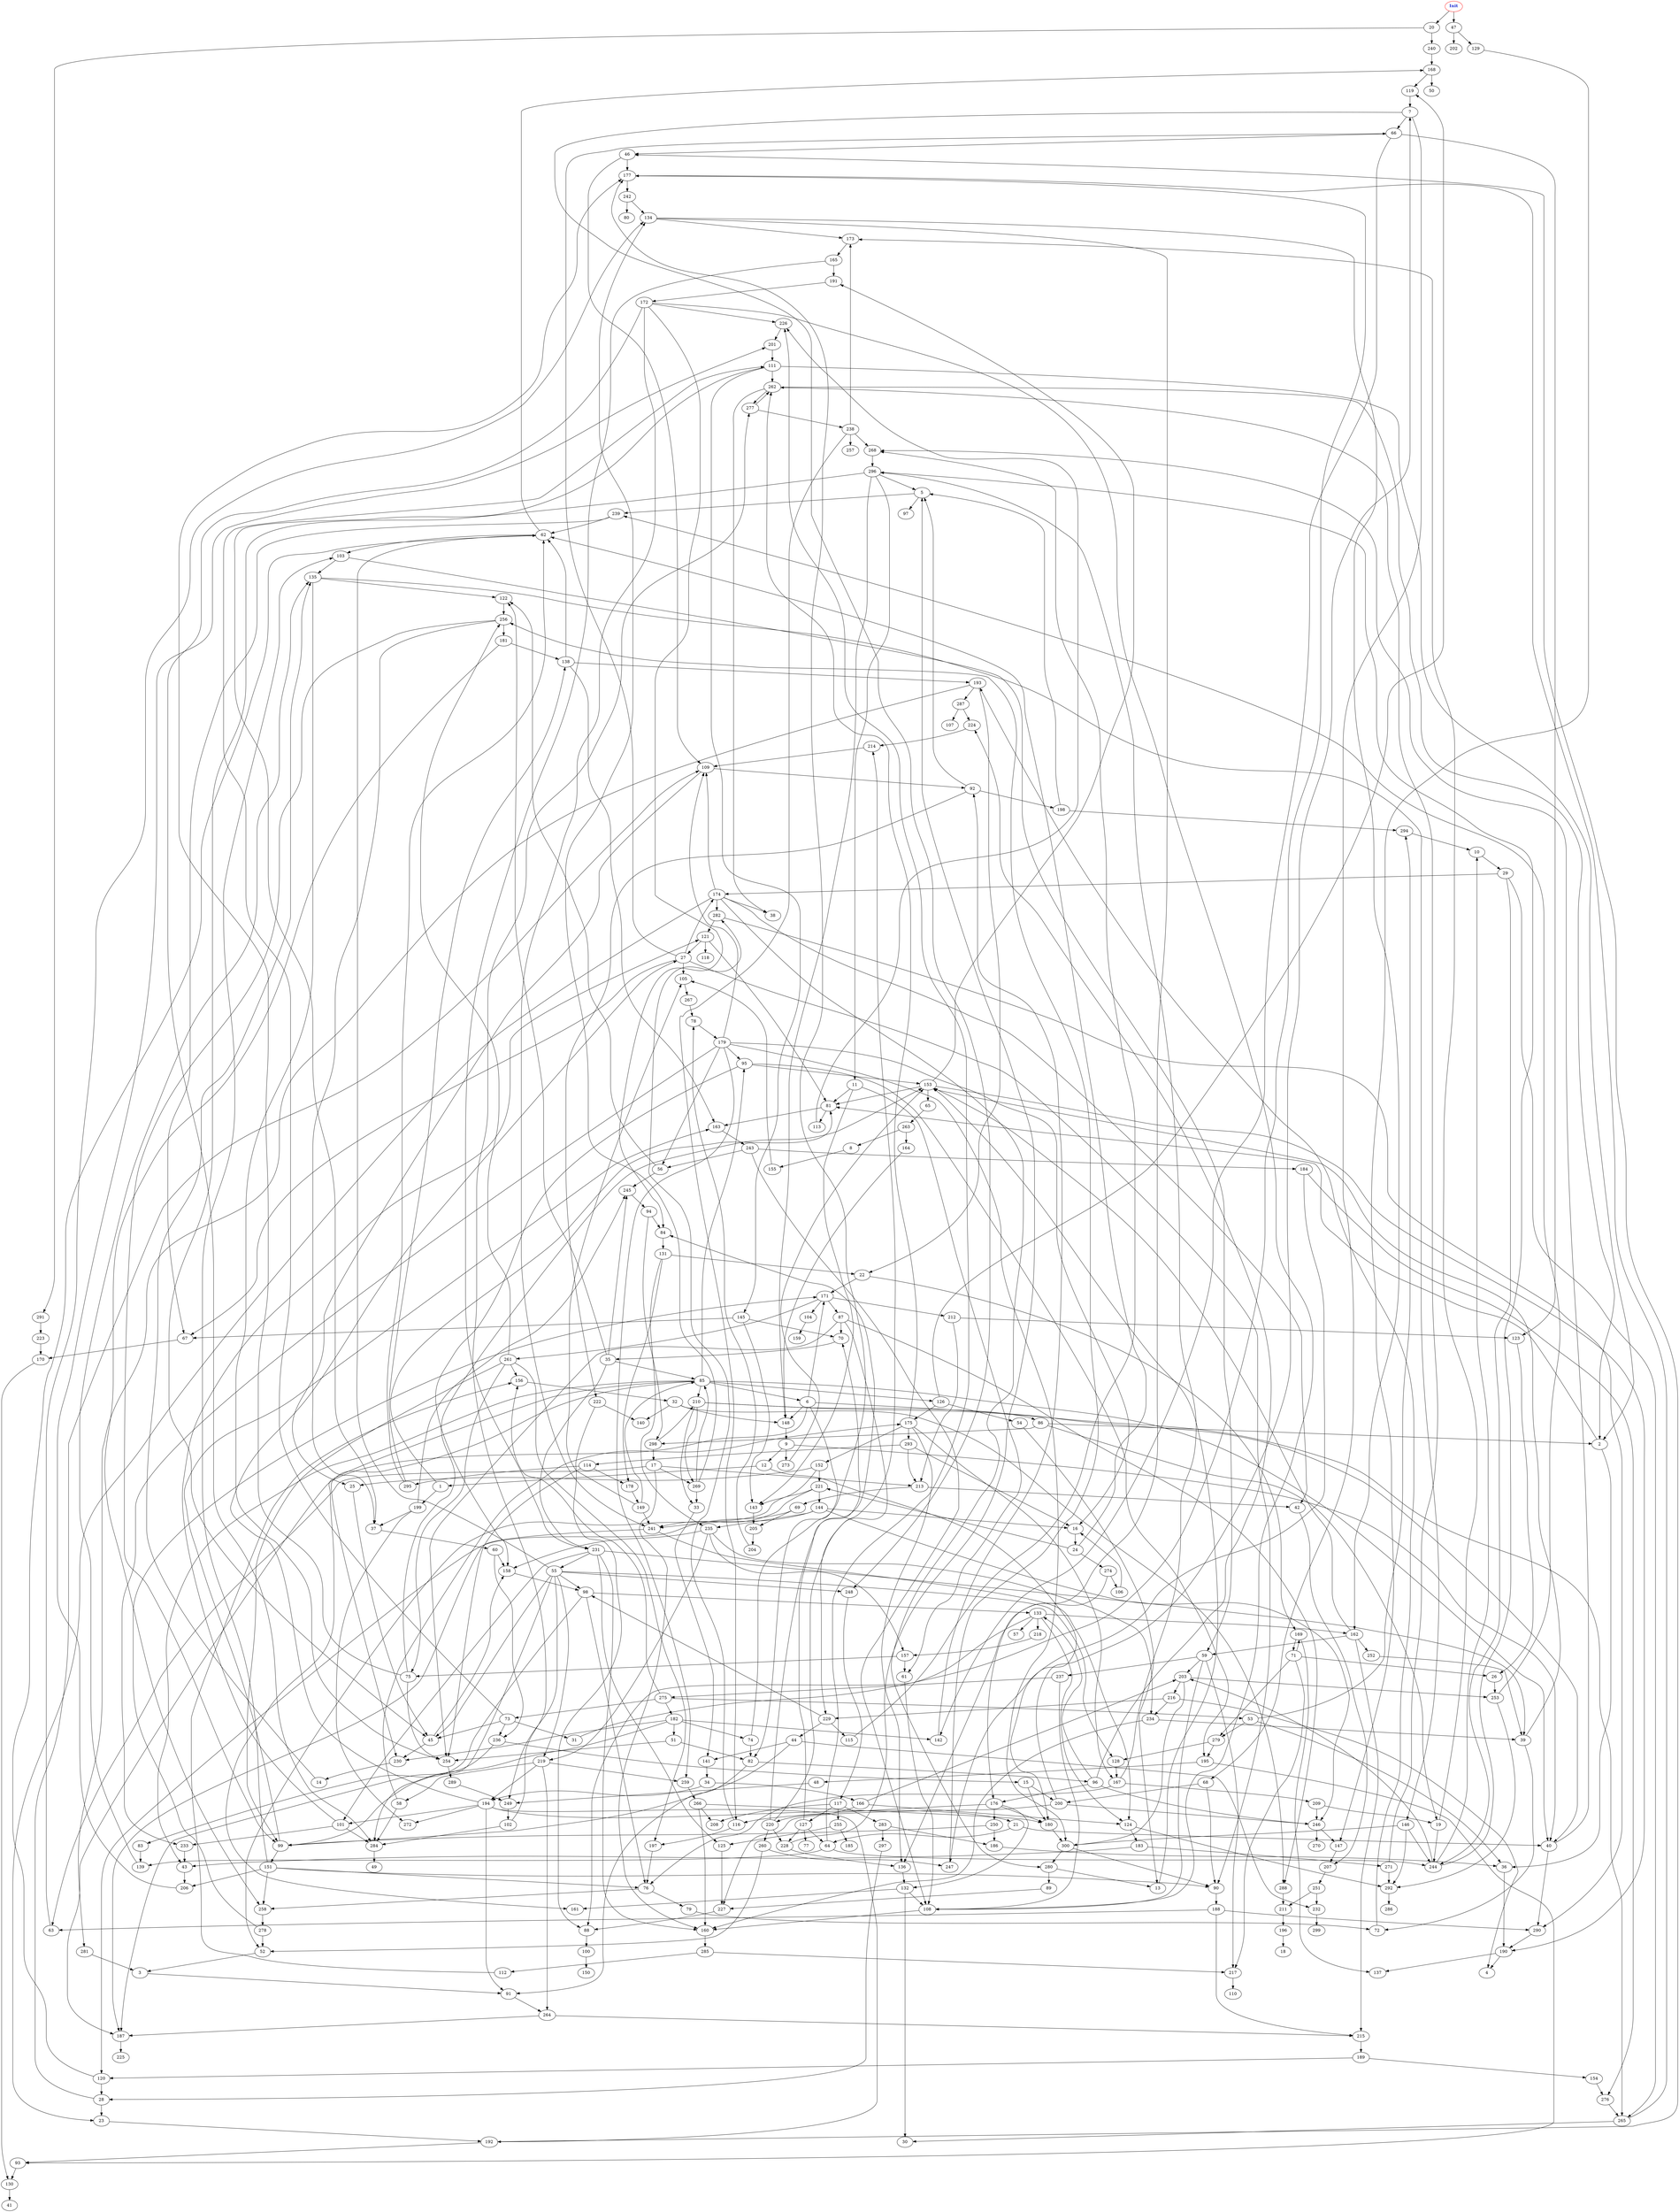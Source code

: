 digraph "Net Graph with 301 nodes" {
edge ["class"="link-class"]
"0" ["color"="red","label"=<<b>Init</b>>,"fontcolor"="#1020d0"]
"69" -> "120" ["weight"="5.0"]
"69" -> "205" ["weight"="6.0"]
"120" -> "28" ["weight"="7.0"]
"120" -> "62" ["weight"="4.0"]
"205" -> "204" ["weight"="1.0"]
"138" -> "163" ["weight"="1.0"]
"138" -> "193" ["weight"="1.0"]
"138" -> "62" ["weight"="7.0"]
"163" -> "243" ["weight"="1.0"]
"193" -> "287" ["weight"="1.0"]
"193" -> "281" ["weight"="7.0"]
"193" -> "22" ["weight"="9.0"]
"62" -> "103" ["weight"="9.0"]
"62" -> "168" ["weight"="1.0"]
"103" -> "135" ["weight"="7.0"]
"103" -> "59" ["weight"="8.0"]
"168" -> "50" ["weight"="3.0"]
"168" -> "119" ["weight"="1.0"]
"101" -> "233" ["weight"="1.0"]
"101" -> "121" ["weight"="1.0"]
"101" -> "284" ["weight"="7.0"]
"233" -> "43" ["weight"="9.0"]
"121" -> "27" ["weight"="1.0"]
"121" -> "81" ["weight"="3.0"]
"121" -> "118" ["weight"="7.0"]
"284" -> "49" ["weight"="8.0"]
"249" -> "102" ["weight"="6.0"]
"102" -> "277" ["weight"="8.0"]
"102" -> "284" ["weight"="4.0"]
"277" -> "262" ["weight"="1.0"]
"277" -> "238" ["weight"="7.0"]
"234" -> "160" ["weight"="9.0"]
"234" -> "39" ["weight"="5.0"]
"160" -> "285" ["weight"="1.0"]
"285" -> "217" ["weight"="2.0"]
"285" -> "112" ["weight"="2.0"]
"39" -> "153" ["weight"="5.0"]
"39" -> "72" ["weight"="1.0"]
"153" -> "191" ["weight"="1.0"]
"153" -> "190" ["weight"="2.0"]
"153" -> "81" ["weight"="6.0"]
"153" -> "65" ["weight"="7.0"]
"72" -> "193" ["weight"="1.0"]
"0" -> "20" ["weight"="2.0"]
"0" -> "47" ["weight"="9.0"]
"20" -> "291" ["weight"="1.0"]
"20" -> "240" ["weight"="2.0"]
"47" -> "202" ["weight"="1.0"]
"47" -> "129" ["weight"="2.0"]
"88" -> "100" ["weight"="4.0"]
"100" -> "150" ["weight"="3.0"]
"170" -> "130" ["weight"="6.0"]
"130" -> "41" ["weight"="1.0"]
"115" -> "268" ["weight"="7.0"]
"268" -> "296" ["weight"="7.0"]
"5" -> "239" ["weight"="5.0"]
"5" -> "97" ["weight"="3.0"]
"239" -> "67" ["weight"="1.0"]
"239" -> "62" ["weight"="8.0"]
"269" -> "85" ["weight"="5.0"]
"269" -> "134" ["weight"="9.0"]
"269" -> "33" ["weight"="8.0"]
"85" -> "210" ["weight"="3.0"]
"85" -> "6" ["weight"="8.0"]
"85" -> "40" ["weight"="9.0"]
"85" -> "95" ["weight"="8.0"]
"85" -> "161" ["weight"="1.0"]
"85" -> "230" ["weight"="1.0"]
"85" -> "43" ["weight"="4.0"]
"85" -> "126" ["weight"="7.0"]
"210" -> "86" ["weight"="8.0"]
"210" -> "269" ["weight"="2.0"]
"210" -> "265" ["weight"="9.0"]
"210" -> "33" ["weight"="2.0"]
"6" -> "148" ["weight"="1.0"]
"6" -> "187" ["weight"="1.0"]
"6" -> "40" ["weight"="5.0"]
"6" -> "82" ["weight"="1.0"]
"6" -> "171" ["weight"="6.0"]
"148" -> "9" ["weight"="1.0"]
"187" -> "225" ["weight"="6.0"]
"40" -> "268" ["weight"="1.0"]
"40" -> "290" ["weight"="2.0"]
"82" -> "91" ["weight"="5.0"]
"82" -> "96" ["weight"="1.0"]
"171" -> "212" ["weight"="9.0"]
"171" -> "261" ["weight"="3.0"]
"171" -> "87" ["weight"="5.0"]
"171" -> "104" ["weight"="5.0"]
"290" -> "190" ["weight"="1.0"]
"95" -> "153" ["weight"="2.0"]
"95" -> "195" ["weight"="6.0"]
"95" -> "158" ["weight"="7.0"]
"230" -> "14" ["weight"="9.0"]
"43" -> "206" ["weight"="8.0"]
"206" -> "201" ["weight"="6.0"]
"126" -> "54" ["weight"="9.0"]
"126" -> "119" ["weight"="9.0"]
"126" -> "175" ["weight"="8.0"]
"134" -> "173" ["weight"="1.0"]
"134" -> "176" ["weight"="9.0"]
"134" -> "162" ["weight"="5.0"]
"173" -> "165" ["weight"="3.0"]
"176" -> "180" ["weight"="4.0"]
"176" -> "132" ["weight"="6.0"]
"176" -> "250" ["weight"="5.0"]
"176" -> "116" ["weight"="1.0"]
"162" -> "215" ["weight"="8.0"]
"162" -> "153" ["weight"="9.0"]
"162" -> "59" ["weight"="2.0"]
"162" -> "252" ["weight"="6.0"]
"33" -> "141" ["weight"="4.0"]
"141" -> "34" ["weight"="1.0"]
"217" -> "110" ["weight"="6.0"]
"276" -> "265" ["weight"="5.0"]
"265" -> "30" ["weight"="3.0"]
"265" -> "177" ["weight"="1.0"]
"177" -> "242" ["weight"="9.0"]
"242" -> "80" ["weight"="9.0"]
"242" -> "134" ["weight"="9.0"]
"28" -> "109" ["weight"="5.0"]
"28" -> "23" ["weight"="6.0"]
"109" -> "92" ["weight"="4.0"]
"109" -> "25" ["weight"="1.0"]
"23" -> "192" ["weight"="5.0"]
"192" -> "46" ["weight"="2.0"]
"192" -> "93" ["weight"="1.0"]
"247" -> "256" ["weight"="9.0"]
"256" -> "181" ["weight"="2.0"]
"256" -> "99" ["weight"="3.0"]
"256" -> "37" ["weight"="3.0"]
"10" -> "29" ["weight"="8.0"]
"29" -> "265" ["weight"="8.0"]
"29" -> "174" ["weight"="1.0"]
"29" -> "244" ["weight"="3.0"]
"56" -> "122" ["weight"="9.0"]
"56" -> "245" ["weight"="6.0"]
"122" -> "256" ["weight"="8.0"]
"245" -> "94" ["weight"="1.0"]
"142" -> "92" ["weight"="4.0"]
"92" -> "198" ["weight"="8.0"]
"92" -> "222" ["weight"="2.0"]
"92" -> "5" ["weight"="3.0"]
"198" -> "294" ["weight"="1.0"]
"198" -> "5" ["weight"="4.0"]
"222" -> "140" ["weight"="6.0"]
"222" -> "88" ["weight"="2.0"]
"191" -> "172" ["weight"="1.0"]
"190" -> "137" ["weight"="4.0"]
"190" -> "4" ["weight"="1.0"]
"81" -> "163" ["weight"="1.0"]
"81" -> "113" ["weight"="2.0"]
"113" -> "226" ["weight"="7.0"]
"65" -> "263" ["weight"="5.0"]
"263" -> "164" ["weight"="7.0"]
"263" -> "8" ["weight"="8.0"]
"174" -> "282" ["weight"="6.0"]
"174" -> "109" ["weight"="1.0"]
"174" -> "280" ["weight"="9.0"]
"174" -> "42" ["weight"="4.0"]
"174" -> "38" ["weight"="1.0"]
"174" -> "23" ["weight"="1.0"]
"282" -> "121" ["weight"="6.0"]
"282" -> "290" ["weight"="9.0"]
"25" -> "45" ["weight"="4.0"]
"45" -> "158" ["weight"="8.0"]
"45" -> "230" ["weight"="5.0"]
"280" -> "13" ["weight"="6.0"]
"280" -> "89" ["weight"="2.0"]
"42" -> "207" ["weight"="1.0"]
"207" -> "251" ["weight"="8.0"]
"24" -> "274" ["weight"="9.0"]
"24" -> "221" ["weight"="7.0"]
"24" -> "62" ["weight"="1.0"]
"274" -> "136" ["weight"="2.0"]
"274" -> "106" ["weight"="4.0"]
"221" -> "144" ["weight"="2.0"]
"221" -> "52" ["weight"="5.0"]
"221" -> "241" ["weight"="9.0"]
"288" -> "211" ["weight"="4.0"]
"211" -> "196" ["weight"="1.0"]
"196" -> "18" ["weight"="1.0"]
"37" -> "60" ["weight"="6.0"]
"60" -> "236" ["weight"="6.0"]
"60" -> "158" ["weight"="9.0"]
"52" -> "3" ["weight"="2.0"]
"3" -> "91" ["weight"="1.0"]
"91" -> "264" ["weight"="1.0"]
"14" -> "135" ["weight"="3.0"]
"135" -> "254" ["weight"="9.0"]
"135" -> "146" ["weight"="4.0"]
"135" -> "122" ["weight"="4.0"]
"184" -> "276" ["weight"="1.0"]
"184" -> "247" ["weight"="2.0"]
"125" -> "227" ["weight"="1.0"]
"227" -> "88" ["weight"="9.0"]
"157" -> "75" ["weight"="8.0"]
"157" -> "61" ["weight"="1.0"]
"75" -> "153" ["weight"="8.0"]
"75" -> "254" ["weight"="4.0"]
"75" -> "177" ["weight"="1.0"]
"254" -> "289" ["weight"="9.0"]
"61" -> "108" ["weight"="3.0"]
"108" -> "160" ["weight"="4.0"]
"189" -> "120" ["weight"="1.0"]
"189" -> "154" ["weight"="4.0"]
"154" -> "276" ["weight"="5.0"]
"291" -> "223" ["weight"="2.0"]
"240" -> "168" ["weight"="9.0"]
"46" -> "109" ["weight"="4.0"]
"46" -> "177" ["weight"="2.0"]
"93" -> "130" ["weight"="6.0"]
"152" -> "221" ["weight"="6.0"]
"152" -> "143" ["weight"="3.0"]
"152" -> "25" ["weight"="9.0"]
"143" -> "205" ["weight"="8.0"]
"228" -> "136" ["weight"="7.0"]
"228" -> "5" ["weight"="7.0"]
"136" -> "132" ["weight"="9.0"]
"132" -> "108" ["weight"="3.0"]
"132" -> "161" ["weight"="2.0"]
"132" -> "30" ["weight"="4.0"]
"289" -> "249" ["weight"="1.0"]
"78" -> "179" ["weight"="1.0"]
"179" -> "56" ["weight"="3.0"]
"179" -> "233" ["weight"="7.0"]
"179" -> "259" ["weight"="5.0"]
"179" -> "109" ["weight"="1.0"]
"179" -> "16" ["weight"="7.0"]
"179" -> "300" ["weight"="5.0"]
"179" -> "95" ["weight"="1.0"]
"261" -> "99" ["weight"="7.0"]
"261" -> "256" ["weight"="1.0"]
"261" -> "156" ["weight"="1.0"]
"261" -> "75" ["weight"="8.0"]
"261" -> "197" ["weight"="4.0"]
"99" -> "163" ["weight"="8.0"]
"99" -> "151" ["weight"="5.0"]
"151" -> "76" ["weight"="1.0"]
"151" -> "103" ["weight"="1.0"]
"151" -> "206" ["weight"="7.0"]
"151" -> "90" ["weight"="4.0"]
"151" -> "258" ["weight"="3.0"]
"181" -> "258" ["weight"="5.0"]
"181" -> "138" ["weight"="6.0"]
"258" -> "278" ["weight"="6.0"]
"156" -> "32" ["weight"="9.0"]
"32" -> "140" ["weight"="8.0"]
"32" -> "148" ["weight"="8.0"]
"32" -> "288" ["weight"="1.0"]
"197" -> "76" ["weight"="3.0"]
"76" -> "79" ["weight"="1.0"]
"76" -> "258" ["weight"="3.0"]
"79" -> "72" ["weight"="5.0"]
"244" -> "296" ["weight"="1.0"]
"244" -> "203" ["weight"="5.0"]
"244" -> "10" ["weight"="9.0"]
"216" -> "229" ["weight"="2.0"]
"216" -> "234" ["weight"="3.0"]
"216" -> "4" ["weight"="3.0"]
"229" -> "98" ["weight"="9.0"]
"229" -> "44" ["weight"="3.0"]
"229" -> "115" ["weight"="5.0"]
"164" -> "148" ["weight"="6.0"]
"9" -> "12" ["weight"="2.0"]
"9" -> "40" ["weight"="8.0"]
"9" -> "273" ["weight"="8.0"]
"12" -> "180" ["weight"="4.0"]
"12" -> "1" ["weight"="2.0"]
"273" -> "153" ["weight"="7.0"]
"259" -> "266" ["weight"="7.0"]
"16" -> "24" ["weight"="1.0"]
"300" -> "280" ["weight"="1.0"]
"300" -> "90" ["weight"="1.0"]
"195" -> "93" ["weight"="1.0"]
"195" -> "48" ["weight"="6.0"]
"158" -> "98" ["weight"="1.0"]
"106" -> "16" ["weight"="7.0"]
"238" -> "173" ["weight"="9.0"]
"238" -> "257" ["weight"="3.0"]
"238" -> "268" ["weight"="9.0"]
"238" -> "116" ["weight"="9.0"]
"165" -> "191" ["weight"="4.0"]
"165" -> "231" ["weight"="2.0"]
"231" -> "101" ["weight"="2.0"]
"231" -> "55" ["weight"="1.0"]
"231" -> "39" ["weight"="8.0"]
"231" -> "125" ["weight"="9.0"]
"231" -> "160" ["weight"="7.0"]
"116" -> "197" ["weight"="3.0"]
"116" -> "282" ["weight"="2.0"]
"27" -> "66" ["weight"="9.0"]
"27" -> "174" ["weight"="9.0"]
"27" -> "67" ["weight"="2.0"]
"27" -> "90" ["weight"="9.0"]
"27" -> "105" ["weight"="7.0"]
"66" -> "46" ["weight"="3.0"]
"66" -> "142" ["weight"="4.0"]
"66" -> "123" ["weight"="9.0"]
"67" -> "170" ["weight"="6.0"]
"90" -> "188" ["weight"="4.0"]
"105" -> "267" ["weight"="4.0"]
"84" -> "131" ["weight"="7.0"]
"131" -> "22" ["weight"="8.0"]
"131" -> "178" ["weight"="3.0"]
"131" -> "235" ["weight"="1.0"]
"253" -> "239" ["weight"="2.0"]
"253" -> "292" ["weight"="3.0"]
"292" -> "286" ["weight"="3.0"]
"147" -> "207" ["weight"="7.0"]
"13" -> "153" ["weight"="8.0"]
"89" -> "227" ["weight"="1.0"]
"144" -> "246" ["weight"="6.0"]
"144" -> "16" ["weight"="5.0"]
"144" -> "241" ["weight"="1.0"]
"144" -> "235" ["weight"="8.0"]
"246" -> "147" ["weight"="9.0"]
"246" -> "270" ["weight"="5.0"]
"241" -> "187" ["weight"="1.0"]
"241" -> "124" ["weight"="6.0"]
"235" -> "157" ["weight"="1.0"]
"235" -> "219" ["weight"="1.0"]
"235" -> "158" ["weight"="1.0"]
"235" -> "234" ["weight"="1.0"]
"293" -> "16" ["weight"="5.0"]
"293" -> "114" ["weight"="4.0"]
"293" -> "213" ["weight"="4.0"]
"114" -> "254" ["weight"="2.0"]
"114" -> "295" ["weight"="8.0"]
"114" -> "178" ["weight"="6.0"]
"295" -> "62" ["weight"="5.0"]
"295" -> "138" ["weight"="1.0"]
"178" -> "149" ["weight"="9.0"]
"213" -> "69" ["weight"="8.0"]
"213" -> "42" ["weight"="2.0"]
"1" -> "199" ["weight"="7.0"]
"1" -> "81" ["weight"="5.0"]
"199" -> "37" ["weight"="1.0"]
"199" -> "272" ["weight"="9.0"]
"199" -> "245" ["weight"="8.0"]
"74" -> "177" ["weight"="4.0"]
"74" -> "82" ["weight"="1.0"]
"201" -> "111" ["weight"="8.0"]
"111" -> "37" ["weight"="4.0"]
"111" -> "145" ["weight"="5.0"]
"111" -> "2" ["weight"="8.0"]
"111" -> "262" ["weight"="7.0"]
"145" -> "67" ["weight"="8.0"]
"145" -> "70" ["weight"="5.0"]
"145" -> "143" ["weight"="1.0"]
"2" -> "36" ["weight"="3.0"]
"2" -> "81" ["weight"="9.0"]
"36" -> "190" ["weight"="4.0"]
"262" -> "277" ["weight"="1.0"]
"262" -> "2" ["weight"="6.0"]
"262" -> "38" ["weight"="4.0"]
"133" -> "57" ["weight"="7.0"]
"133" -> "88" ["weight"="3.0"]
"133" -> "218" ["weight"="6.0"]
"133" -> "162" ["weight"="3.0"]
"133" -> "124" ["weight"="8.0"]
"218" -> "157" ["weight"="7.0"]
"124" -> "183" ["weight"="2.0"]
"124" -> "292" ["weight"="5.0"]
"183" -> "271" ["weight"="7.0"]
"183" -> "43" ["weight"="3.0"]
"243" -> "184" ["weight"="5.0"]
"243" -> "108" ["weight"="5.0"]
"243" -> "56" ["weight"="8.0"]
"248" -> "117" ["weight"="1.0"]
"117" -> "127" ["weight"="2.0"]
"117" -> "208" ["weight"="3.0"]
"117" -> "255" ["weight"="3.0"]
"117" -> "283" ["weight"="4.0"]
"127" -> "228" ["weight"="8.0"]
"127" -> "70" ["weight"="7.0"]
"127" -> "77" ["weight"="1.0"]
"127" -> "64" ["weight"="1.0"]
"255" -> "185" ["weight"="1.0"]
"255" -> "125" ["weight"="9.0"]
"283" -> "297" ["weight"="8.0"]
"283" -> "186" ["weight"="6.0"]
"220" -> "228" ["weight"="1.0"]
"220" -> "214" ["weight"="3.0"]
"220" -> "84" ["weight"="2.0"]
"220" -> "260" ["weight"="2.0"]
"214" -> "109" ["weight"="8.0"]
"260" -> "247" ["weight"="7.0"]
"260" -> "52" ["weight"="1.0"]
"236" -> "15" ["weight"="9.0"]
"236" -> "187" ["weight"="1.0"]
"297" -> "28" ["weight"="1.0"]
"70" -> "35" ["weight"="2.0"]
"35" -> "85" ["weight"="7.0"]
"35" -> "122" ["weight"="2.0"]
"35" -> "245" ["weight"="1.0"]
"35" -> "231" ["weight"="3.0"]
"275" -> "156" ["weight"="1.0"]
"275" -> "182" ["weight"="3.0"]
"275" -> "53" ["weight"="6.0"]
"275" -> "73" ["weight"="7.0"]
"182" -> "99" ["weight"="3.0"]
"182" -> "74" ["weight"="8.0"]
"182" -> "142" ["weight"="5.0"]
"182" -> "230" ["weight"="3.0"]
"182" -> "51" ["weight"="8.0"]
"51" -> "254" ["weight"="4.0"]
"51" -> "82" ["weight"="4.0"]
"53" -> "279" ["weight"="1.0"]
"53" -> "294" ["weight"="3.0"]
"53" -> "36" ["weight"="1.0"]
"279" -> "128" ["weight"="3.0"]
"279" -> "195" ["weight"="7.0"]
"294" -> "10" ["weight"="7.0"]
"73" -> "111" ["weight"="1.0"]
"73" -> "45" ["weight"="6.0"]
"73" -> "236" ["weight"="6.0"]
"73" -> "31" ["weight"="6.0"]
"31" -> "177" ["weight"="1.0"]
"21" -> "64" ["weight"="4.0"]
"21" -> "40" ["weight"="8.0"]
"64" -> "226" ["weight"="8.0"]
"64" -> "139" ["weight"="1.0"]
"64" -> "244" ["weight"="6.0"]
"98" -> "76" ["weight"="9.0"]
"98" -> "133" ["weight"="4.0"]
"98" -> "83" ["weight"="1.0"]
"83" -> "139" ["weight"="9.0"]
"139" -> "135" ["weight"="6.0"]
"44" -> "99" ["weight"="2.0"]
"44" -> "232" ["weight"="6.0"]
"44" -> "141" ["weight"="7.0"]
"232" -> "299" ["weight"="7.0"]
"252" -> "39" ["weight"="2.0"]
"112" -> "156" ["weight"="4.0"]
"224" -> "214" ["weight"="9.0"]
"188" -> "215" ["weight"="7.0"]
"188" -> "63" ["weight"="5.0"]
"188" -> "290" ["weight"="9.0"]
"215" -> "189" ["weight"="4.0"]
"63" -> "134" ["weight"="9.0"]
"169" -> "137" ["weight"="8.0"]
"169" -> "71" ["weight"="1.0"]
"71" -> "217" ["weight"="1.0"]
"71" -> "279" ["weight"="3.0"]
"71" -> "169" ["weight"="1.0"]
"71" -> "26" ["weight"="5.0"]
"26" -> "253" ["weight"="1.0"]
"34" -> "194" ["weight"="7.0"]
"34" -> "166" ["weight"="4.0"]
"194" -> "27" ["weight"="7.0"]
"194" -> "192" ["weight"="4.0"]
"194" -> "101" ["weight"="9.0"]
"194" -> "21" ["weight"="3.0"]
"194" -> "91" ["weight"="5.0"]
"194" -> "272" ["weight"="1.0"]
"166" -> "220" ["weight"="1.0"]
"166" -> "124" ["weight"="3.0"]
"166" -> "203" ["weight"="2.0"]
"287" -> "224" ["weight"="8.0"]
"287" -> "107" ["weight"="3.0"]
"281" -> "3" ["weight"="8.0"]
"22" -> "171" ["weight"="4.0"]
"22" -> "169" ["weight"="1.0"]
"212" -> "123" ["weight"="1.0"]
"212" -> "213" ["weight"="1.0"]
"123" -> "26" ["weight"="9.0"]
"96" -> "246" ["weight"="8.0"]
"96" -> "224" ["weight"="4.0"]
"96" -> "176" ["weight"="2.0"]
"96" -> "133" ["weight"="1.0"]
"129" -> "147" ["weight"="1.0"]
"266" -> "180" ["weight"="2.0"]
"266" -> "160" ["weight"="7.0"]
"266" -> "208" ["weight"="1.0"]
"180" -> "300" ["weight"="4.0"]
"204" -> "78" ["weight"="8.0"]
"128" -> "167" ["weight"="5.0"]
"167" -> "76" ["weight"="9.0"]
"167" -> "209" ["weight"="9.0"]
"167" -> "296" ["weight"="8.0"]
"237" -> "108" ["weight"="1.0"]
"237" -> "275" ["weight"="6.0"]
"267" -> "78" ["weight"="4.0"]
"296" -> "11" ["weight"="3.0"]
"296" -> "148" ["weight"="8.0"]
"296" -> "45" ["weight"="6.0"]
"296" -> "5" ["weight"="1.0"]
"203" -> "253" ["weight"="3.0"]
"203" -> "216" ["weight"="2.0"]
"203" -> "300" ["weight"="1.0"]
"298" -> "210" ["weight"="9.0"]
"298" -> "17" ["weight"="4.0"]
"86" -> "2" ["weight"="7.0"]
"86" -> "19" ["weight"="2.0"]
"86" -> "298" ["weight"="6.0"]
"19" -> "173" ["weight"="5.0"]
"19" -> "244" ["weight"="5.0"]
"17" -> "269" ["weight"="4.0"]
"17" -> "160" ["weight"="2.0"]
"17" -> "63" ["weight"="1.0"]
"17" -> "213" ["weight"="2.0"]
"264" -> "215" ["weight"="1.0"]
"264" -> "187" ["weight"="1.0"]
"149" -> "85" ["weight"="8.0"]
"149" -> "241" ["weight"="8.0"]
"149" -> "105" ["weight"="9.0"]
"48" -> "249" ["weight"="1.0"]
"226" -> "201" ["weight"="2.0"]
"11" -> "61" ["weight"="9.0"]
"11" -> "143" ["weight"="2.0"]
"11" -> "81" ["weight"="7.0"]
"250" -> "99" ["weight"="7.0"]
"250" -> "186" ["weight"="1.0"]
"172" -> "226" ["weight"="9.0"]
"172" -> "108" ["weight"="1.0"]
"172" -> "284" ["weight"="6.0"]
"172" -> "84" ["weight"="1.0"]
"172" -> "241" ["weight"="8.0"]
"223" -> "170" ["weight"="6.0"]
"59" -> "108" ["weight"="7.0"]
"59" -> "237" ["weight"="2.0"]
"59" -> "217" ["weight"="1.0"]
"59" -> "203" ["weight"="6.0"]
"54" -> "13" ["weight"="2.0"]
"15" -> "180" ["weight"="8.0"]
"15" -> "200" ["weight"="8.0"]
"200" -> "246" ["weight"="5.0"]
"200" -> "7" ["weight"="5.0"]
"200" -> "227" ["weight"="1.0"]
"219" -> "259" ["weight"="2.0"]
"219" -> "264" ["weight"="3.0"]
"219" -> "194" ["weight"="4.0"]
"219" -> "58" ["weight"="1.0"]
"58" -> "284" ["weight"="2.0"]
"58" -> "175" ["weight"="1.0"]
"175" -> "152" ["weight"="7.0"]
"175" -> "136" ["weight"="7.0"]
"175" -> "293" ["weight"="8.0"]
"175" -> "262" ["weight"="1.0"]
"175" -> "167" ["weight"="2.0"]
"7" -> "66" ["weight"="8.0"]
"7" -> "68" ["weight"="4.0"]
"7" -> "248" ["weight"="5.0"]
"68" -> "90" ["weight"="6.0"]
"68" -> "200" ["weight"="5.0"]
"94" -> "298" ["weight"="4.0"]
"94" -> "84" ["weight"="4.0"]
"271" -> "292" ["weight"="9.0"]
"271" -> "262" ["weight"="8.0"]
"155" -> "105" ["weight"="4.0"]
"119" -> "7" ["weight"="9.0"]
"251" -> "211" ["weight"="6.0"]
"251" -> "232" ["weight"="6.0"]
"278" -> "52" ["weight"="8.0"]
"278" -> "171" ["weight"="6.0"]
"87" -> "254" ["weight"="7.0"]
"87" -> "70" ["weight"="3.0"]
"87" -> "229" ["weight"="2.0"]
"87" -> "288" ["weight"="1.0"]
"104" -> "159" ["weight"="2.0"]
"146" -> "292" ["weight"="5.0"]
"146" -> "300" ["weight"="4.0"]
"146" -> "244" ["weight"="7.0"]
"209" -> "246" ["weight"="1.0"]
"209" -> "19" ["weight"="3.0"]
"8" -> "155" ["weight"="1.0"]
"186" -> "36" ["weight"="3.0"]
"55" -> "98" ["weight"="1.0"]
"55" -> "249" ["weight"="7.0"]
"55" -> "62" ["weight"="4.0"]
"55" -> "128" ["weight"="5.0"]
"55" -> "219" ["weight"="1.0"]
"55" -> "248" ["weight"="5.0"]
"55" -> "284" ["weight"="7.0"]
"55" -> "45" ["weight"="9.0"]
}